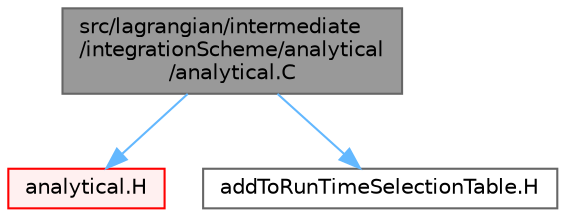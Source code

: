 digraph "src/lagrangian/intermediate/integrationScheme/analytical/analytical.C"
{
 // LATEX_PDF_SIZE
  bgcolor="transparent";
  edge [fontname=Helvetica,fontsize=10,labelfontname=Helvetica,labelfontsize=10];
  node [fontname=Helvetica,fontsize=10,shape=box,height=0.2,width=0.4];
  Node1 [id="Node000001",label="src/lagrangian/intermediate\l/integrationScheme/analytical\l/analytical.C",height=0.2,width=0.4,color="gray40", fillcolor="grey60", style="filled", fontcolor="black",tooltip=" "];
  Node1 -> Node2 [id="edge1_Node000001_Node000002",color="steelblue1",style="solid",tooltip=" "];
  Node2 [id="Node000002",label="analytical.H",height=0.2,width=0.4,color="red", fillcolor="#FFF0F0", style="filled",URL="$analytical_8H.html",tooltip=" "];
  Node1 -> Node135 [id="edge2_Node000001_Node000135",color="steelblue1",style="solid",tooltip=" "];
  Node135 [id="Node000135",label="addToRunTimeSelectionTable.H",height=0.2,width=0.4,color="grey40", fillcolor="white", style="filled",URL="$addToRunTimeSelectionTable_8H.html",tooltip="Macros for easy insertion into run-time selection tables."];
}
